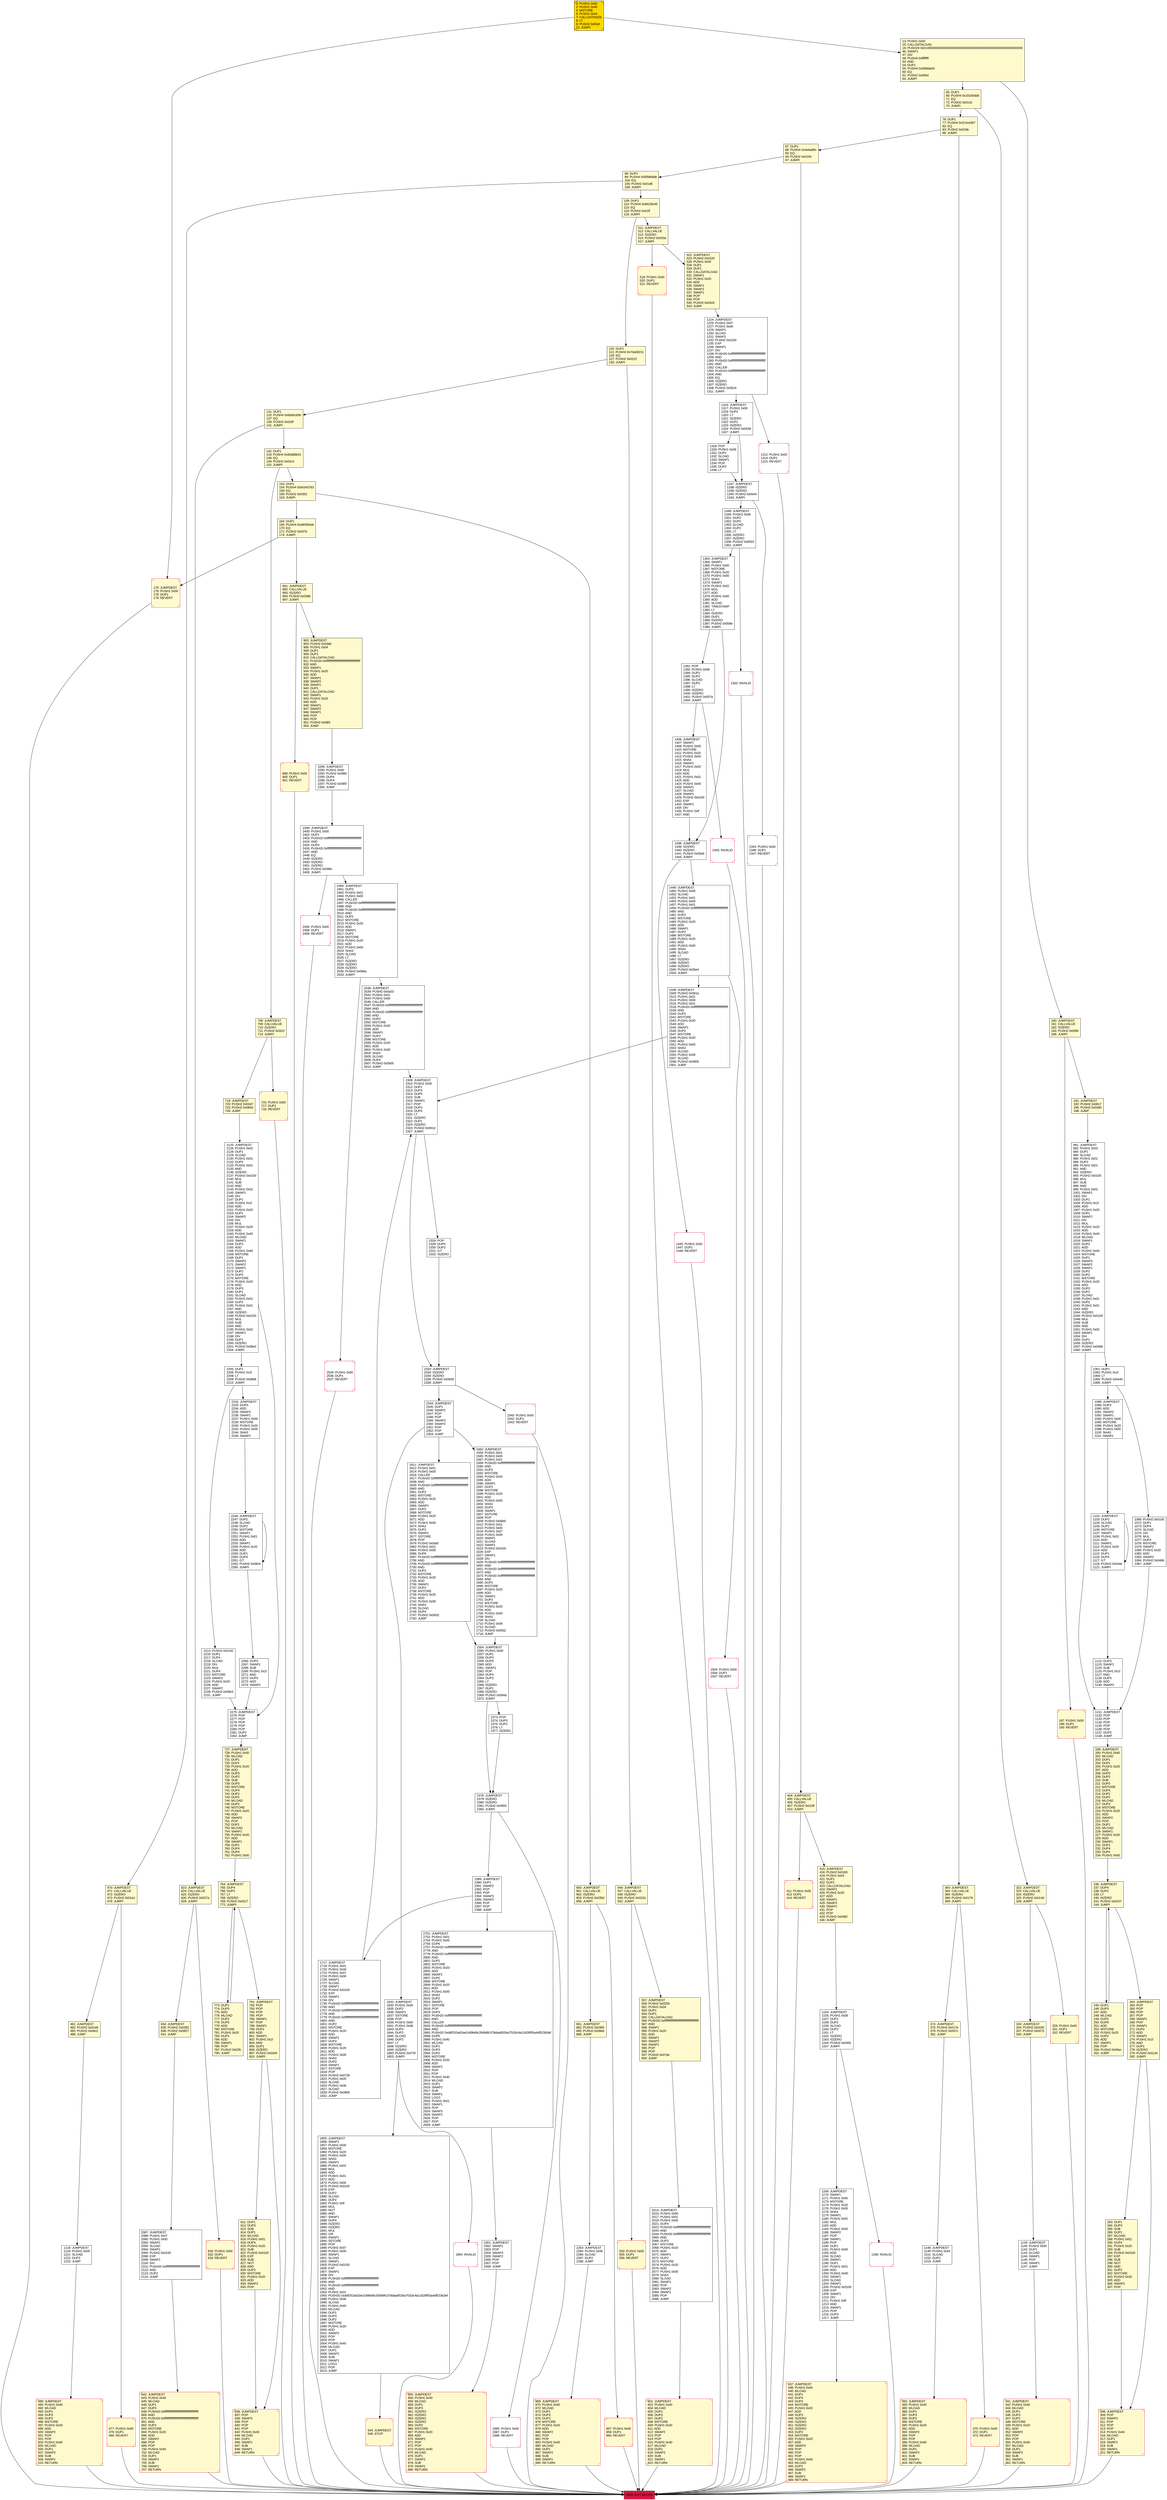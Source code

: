 digraph G {
bgcolor=transparent rankdir=UD;
node [shape=box style=filled color=black fillcolor=white fontname=arial fontcolor=black];
1445 [label="1445: PUSH1 0x00\l1447: DUP1\l1448: REVERT\l" shape=Msquare color=crimson ];
120 [label="120: DUP1\l121: PUSH4 0x70a08231\l126: EQ\l127: PUSH2 0x0222\l130: JUMPI\l" fillcolor=lemonchiffon ];
87 [label="87: DUP1\l88: PUSH4 0x4e6a6ffc\l93: EQ\l94: PUSH2 0x0194\l97: JUMPI\l" fillcolor=lemonchiffon ];
283 [label="283: DUP1\l284: DUP3\l285: SUB\l286: DUP1\l287: MLOAD\l288: PUSH1 0x01\l290: DUP4\l291: PUSH1 0x20\l293: SUB\l294: PUSH2 0x0100\l297: EXP\l298: SUB\l299: NOT\l300: AND\l301: DUP2\l302: MSTORE\l303: PUSH1 0x20\l305: ADD\l306: SWAP2\l307: POP\l" fillcolor=lemonchiffon ];
1169 [label="1169: JUMPDEST\l1170: SWAP1\l1171: PUSH1 0x00\l1173: MSTORE\l1174: PUSH1 0x20\l1176: PUSH1 0x00\l1178: SHA3\l1179: SWAP1\l1180: PUSH1 0x02\l1182: MUL\l1183: ADD\l1184: PUSH1 0x00\l1186: SWAP2\l1187: POP\l1188: SWAP1\l1189: POP\l1190: DUP1\l1191: PUSH1 0x00\l1193: ADD\l1194: SLOAD\l1195: SWAP1\l1196: DUP1\l1197: PUSH1 0x01\l1199: ADD\l1200: PUSH1 0x00\l1202: SWAP1\l1203: SLOAD\l1204: SWAP1\l1205: PUSH2 0x0100\l1208: EXP\l1209: SWAP1\l1210: DIV\l1211: PUSH1 0xff\l1213: AND\l1214: SWAP1\l1215: POP\l1216: DUP3\l1217: JUMP\l" ];
1391 [label="1391: POP\l1392: PUSH1 0x08\l1394: DUP2\l1395: DUP2\l1396: SLOAD\l1397: DUP2\l1398: LT\l1399: ISZERO\l1400: ISZERO\l1401: PUSH2 0x057e\l1404: JUMPI\l" ];
2751 [label="2751: JUMPDEST\l2752: PUSH1 0x01\l2754: PUSH1 0x00\l2756: DUP6\l2757: PUSH20 0xffffffffffffffffffffffffffffffffffffffff\l2778: AND\l2779: PUSH20 0xffffffffffffffffffffffffffffffffffffffff\l2800: AND\l2801: DUP2\l2802: MSTORE\l2803: PUSH1 0x20\l2805: ADD\l2806: SWAP1\l2807: DUP2\l2808: MSTORE\l2809: PUSH1 0x20\l2811: ADD\l2812: PUSH1 0x00\l2814: SHA3\l2815: DUP2\l2816: SWAP1\l2817: SSTORE\l2818: POP\l2819: DUP3\l2820: PUSH20 0xffffffffffffffffffffffffffffffffffffffff\l2841: AND\l2842: CALLER\l2843: PUSH20 0xffffffffffffffffffffffffffffffffffffffff\l2864: AND\l2865: PUSH32 0xddf252ad1be2c89b69c2b068fc378daa952ba7f163c4a11628f55a4df523b3ef\l2898: DUP5\l2899: PUSH1 0x40\l2901: MLOAD\l2902: DUP1\l2903: DUP3\l2904: DUP2\l2905: MSTORE\l2906: PUSH1 0x20\l2908: ADD\l2909: SWAP2\l2910: POP\l2911: POP\l2912: PUSH1 0x40\l2914: MLOAD\l2915: DUP1\l2916: SWAP2\l2917: SUB\l2918: SWAP1\l2919: LOG3\l2920: PUSH1 0x01\l2922: SWAP1\l2923: POP\l2924: SWAP3\l2925: SWAP2\l2926: POP\l2927: POP\l2928: JUMP\l" ];
2205 [label="2205: DUP1\l2206: PUSH1 0x1f\l2208: LT\l2209: PUSH2 0x08b8\l2212: JUMPI\l" ];
187 [label="187: PUSH1 0x00\l189: DUP1\l190: REVERT\l" fillcolor=lemonchiffon shape=Msquare color=crimson ];
333 [label="333: JUMPDEST\l334: PUSH2 0x0155\l337: PUSH2 0x0473\l340: JUMP\l" fillcolor=lemonchiffon ];
708 [label="708: JUMPDEST\l709: CALLVALUE\l710: ISZERO\l711: PUSH2 0x02cf\l714: JUMPI\l" fillcolor=lemonchiffon ];
811 [label="811: DUP1\l812: DUP3\l813: SUB\l814: DUP1\l815: MLOAD\l816: PUSH1 0x01\l818: DUP4\l819: PUSH1 0x20\l821: SUB\l822: PUSH2 0x0100\l825: EXP\l826: SUB\l827: NOT\l828: AND\l829: DUP2\l830: MSTORE\l831: PUSH1 0x20\l833: ADD\l834: SWAP2\l835: POP\l" fillcolor=lemonchiffon ];
898 [label="898: PUSH1 0x00\l900: DUP1\l901: REVERT\l" fillcolor=lemonchiffon shape=Msquare color=crimson ];
1406 [label="1406: JUMPDEST\l1407: SWAP1\l1408: PUSH1 0x00\l1410: MSTORE\l1411: PUSH1 0x20\l1413: PUSH1 0x00\l1415: SHA3\l1416: SWAP1\l1417: PUSH1 0x02\l1419: MUL\l1420: ADD\l1421: PUSH1 0x01\l1423: ADD\l1424: PUSH1 0x00\l1426: SWAP1\l1427: SLOAD\l1428: SWAP1\l1429: PUSH2 0x0100\l1432: EXP\l1433: SWAP1\l1434: DIV\l1435: PUSH1 0xff\l1437: AND\l" ];
153 [label="153: DUP1\l154: PUSH4 0x9c043783\l159: EQ\l160: PUSH2 0x0352\l163: JUMPI\l" fillcolor=lemonchiffon ];
719 [label="719: JUMPDEST\l720: PUSH2 0x02d7\l723: PUSH2 0x084d\l726: JUMP\l" fillcolor=lemonchiffon ];
511 [label="511: JUMPDEST\l512: CALLVALUE\l513: ISZERO\l514: PUSH2 0x020a\l517: JUMPI\l" fillcolor=lemonchiffon ];
2087 [label="2087: JUMPDEST\l2088: PUSH1 0x07\l2090: PUSH1 0x00\l2092: SWAP1\l2093: SLOAD\l2094: SWAP1\l2095: PUSH2 0x0100\l2098: EXP\l2099: SWAP1\l2100: DIV\l2101: PUSH20 0xffffffffffffffffffffffffffffffffffffffff\l2122: AND\l2123: DUP2\l2124: JUMP\l" ];
1363 [label="1363: JUMPDEST\l1364: SWAP1\l1365: PUSH1 0x00\l1367: MSTORE\l1368: PUSH1 0x20\l1370: PUSH1 0x00\l1372: SHA3\l1373: SWAP1\l1374: PUSH1 0x02\l1376: MUL\l1377: ADD\l1378: PUSH1 0x00\l1380: ADD\l1381: SLOAD\l1382: TIMESTAMP\l1383: LT\l1384: ISZERO\l1385: DUP1\l1386: ISZERO\l1387: PUSH2 0x059e\l1390: JUMPI\l" ];
623 [label="623: JUMPDEST\l624: CALLVALUE\l625: ISZERO\l626: PUSH2 0x027a\l629: JUMPI\l" fillcolor=lemonchiffon ];
1168 [label="1168: INVALID\l" shape=Msquare color=crimson ];
481 [label="481: JUMPDEST\l482: PUSH2 0x01e9\l485: PUSH2 0x04c2\l488: JUMP\l" fillcolor=lemonchiffon ];
65 [label="65: DUP1\l66: PUSH4 0x18160ddd\l71: EQ\l72: PUSH2 0x0142\l75: JUMPI\l" fillcolor=lemonchiffon ];
263 [label="263: JUMPDEST\l264: POP\l265: POP\l266: POP\l267: POP\l268: SWAP1\l269: POP\l270: SWAP1\l271: DUP2\l272: ADD\l273: SWAP1\l274: PUSH1 0x1f\l276: AND\l277: DUP1\l278: ISZERO\l279: PUSH2 0x0134\l282: JUMPI\l" fillcolor=lemonchiffon ];
437 [label="437: JUMPDEST\l438: PUSH1 0x40\l440: MLOAD\l441: DUP1\l442: DUP4\l443: DUP2\l444: MSTORE\l445: PUSH1 0x20\l447: ADD\l448: DUP3\l449: ISZERO\l450: ISZERO\l451: ISZERO\l452: ISZERO\l453: DUP2\l454: MSTORE\l455: PUSH1 0x20\l457: ADD\l458: SWAP3\l459: POP\l460: POP\l461: POP\l462: PUSH1 0x40\l464: MLOAD\l465: DUP1\l466: SWAP2\l467: SUB\l468: SWAP1\l469: RETURN\l" fillcolor=lemonchiffon shape=Msquare color=crimson ];
131 [label="131: DUP1\l132: PUSH4 0x8da5cb5b\l137: EQ\l138: PUSH2 0x026f\l141: JUMPI\l" fillcolor=lemonchiffon ];
470 [label="470: JUMPDEST\l471: CALLVALUE\l472: ISZERO\l473: PUSH2 0x01e1\l476: JUMPI\l" fillcolor=lemonchiffon ];
180 [label="180: JUMPDEST\l181: CALLVALUE\l182: ISZERO\l183: PUSH2 0x00bf\l186: JUMPI\l" fillcolor=lemonchiffon ];
1218 [label="1218: JUMPDEST\l1219: PUSH1 0x05\l1221: SLOAD\l1222: DUP2\l1223: JUMP\l" ];
164 [label="164: DUP1\l165: PUSH4 0xa9059cbb\l170: EQ\l171: PUSH2 0x037b\l174: JUMPI\l" fillcolor=lemonchiffon ];
2389 [label="2389: JUMPDEST\l2390: DUP1\l2391: SWAP2\l2392: POP\l2393: POP\l2394: SWAP3\l2395: SWAP2\l2396: POP\l2397: POP\l2398: JUMP\l" ];
2456 [label="2456: PUSH1 0x00\l2458: DUP1\l2459: REVERT\l" shape=Msquare color=crimson ];
411 [label="411: PUSH1 0x00\l413: DUP1\l414: REVERT\l" fillcolor=lemonchiffon shape=Msquare color=crimson ];
2014 [label="2014: JUMPDEST\l2015: PUSH1 0x00\l2017: PUSH1 0x01\l2019: PUSH1 0x00\l2021: DUP4\l2022: PUSH20 0xffffffffffffffffffffffffffffffffffffffff\l2043: AND\l2044: PUSH20 0xffffffffffffffffffffffffffffffffffffffff\l2065: AND\l2066: DUP2\l2067: MSTORE\l2068: PUSH1 0x20\l2070: ADD\l2071: SWAP1\l2072: DUP2\l2073: MSTORE\l2074: PUSH1 0x20\l2076: ADD\l2077: PUSH1 0x00\l2079: SHA3\l2080: SLOAD\l2081: SWAP1\l2082: POP\l2083: SWAP2\l2084: SWAP1\l2085: POP\l2086: JUMP\l" ];
0 [label="0: PUSH1 0x60\l2: PUSH1 0x40\l4: MSTORE\l5: PUSH1 0x04\l7: CALLDATASIZE\l8: LT\l9: PUSH2 0x00af\l12: JUMPI\l" fillcolor=lemonchiffon shape=Msquare fillcolor=gold ];
1504 [label="1504: PUSH1 0x00\l1506: DUP1\l1507: REVERT\l" shape=Msquare color=crimson ];
1316 [label="1316: JUMPDEST\l1317: PUSH1 0x00\l1319: DUP2\l1320: LT\l1321: ISZERO\l1322: DUP1\l1323: ISZERO\l1324: PUSH2 0x0539\l1327: JUMPI\l" ];
2344 [label="2344: JUMPDEST\l2345: DUP1\l2346: SWAP2\l2347: POP\l2348: POP\l2349: SWAP3\l2350: SWAP2\l2351: POP\l2352: POP\l2353: JUMP\l" ];
2333 [label="2333: JUMPDEST\l2334: ISZERO\l2335: ISZERO\l2336: PUSH2 0x0928\l2339: JUMPI\l" ];
2534 [label="2534: PUSH1 0x00\l2536: DUP1\l2537: REVERT\l" shape=Msquare color=crimson ];
902 [label="902: JUMPDEST\l903: PUSH2 0x03bb\l906: PUSH1 0x04\l908: DUP1\l909: DUP1\l910: CALLDATALOAD\l911: PUSH20 0xffffffffffffffffffffffffffffffffffffffff\l932: AND\l933: SWAP1\l934: PUSH1 0x20\l936: ADD\l937: SWAP1\l938: SWAP2\l939: SWAP1\l940: DUP1\l941: CALLDATALOAD\l942: SWAP1\l943: PUSH1 0x20\l945: ADD\l946: SWAP1\l947: SWAP2\l948: SWAP1\l949: POP\l950: POP\l951: PUSH2 0x08f1\l954: JUMP\l" fillcolor=lemonchiffon ];
891 [label="891: JUMPDEST\l892: CALLVALUE\l893: ISZERO\l894: PUSH2 0x0386\l897: JUMPI\l" fillcolor=lemonchiffon ];
1717 [label="1717: JUMPDEST\l1718: PUSH1 0x01\l1720: PUSH1 0x00\l1722: PUSH1 0x07\l1724: PUSH1 0x00\l1726: SWAP1\l1727: SLOAD\l1728: SWAP1\l1729: PUSH2 0x0100\l1732: EXP\l1733: SWAP1\l1734: DIV\l1735: PUSH20 0xffffffffffffffffffffffffffffffffffffffff\l1756: AND\l1757: PUSH20 0xffffffffffffffffffffffffffffffffffffffff\l1778: AND\l1779: PUSH20 0xffffffffffffffffffffffffffffffffffffffff\l1800: AND\l1801: DUP2\l1802: MSTORE\l1803: PUSH1 0x20\l1805: ADD\l1806: SWAP1\l1807: DUP2\l1808: MSTORE\l1809: PUSH1 0x20\l1811: ADD\l1812: PUSH1 0x00\l1814: SHA3\l1815: DUP2\l1816: SWAP1\l1817: SSTORE\l1818: POP\l1819: PUSH2 0x0728\l1822: PUSH1 0x05\l1824: SLOAD\l1825: PUSH1 0x06\l1827: SLOAD\l1828: PUSH2 0x0905\l1831: JUMP\l" ];
363 [label="363: JUMPDEST\l364: CALLVALUE\l365: ISZERO\l366: PUSH2 0x0176\l369: JUMPI\l" fillcolor=lemonchiffon ];
245 [label="245: DUP1\l246: DUP3\l247: ADD\l248: MLOAD\l249: DUP2\l250: DUP5\l251: ADD\l252: MSTORE\l253: PUSH1 0x20\l255: DUP2\l256: ADD\l257: SWAP1\l258: POP\l259: PUSH2 0x00ec\l262: JUMP\l" fillcolor=lemonchiffon ];
98 [label="98: DUP1\l99: PUSH4 0x5f5868db\l104: EQ\l105: PUSH2 0x01d6\l108: JUMPI\l" fillcolor=lemonchiffon ];
236 [label="236: JUMPDEST\l237: DUP4\l238: DUP2\l239: LT\l240: ISZERO\l241: PUSH2 0x0107\l244: JUMPI\l" fillcolor=lemonchiffon ];
1832 [label="1832: JUMPDEST\l1833: PUSH1 0x05\l1835: DUP2\l1836: SWAP1\l1837: SSTORE\l1838: POP\l1839: PUSH1 0x00\l1841: PUSH1 0x08\l1843: DUP3\l1844: DUP2\l1845: SLOAD\l1846: DUP2\l1847: LT\l1848: ISZERO\l1849: ISZERO\l1850: PUSH2 0x073f\l1853: JUMPI\l" ];
1139 [label="1139: JUMPDEST\l1140: PUSH1 0x00\l1142: DUP1\l1143: SLOAD\l1144: SWAP1\l1145: POP\l1146: SWAP1\l1147: JUMP\l" ];
489 [label="489: JUMPDEST\l490: PUSH1 0x40\l492: MLOAD\l493: DUP1\l494: DUP3\l495: DUP2\l496: MSTORE\l497: PUSH1 0x20\l499: ADD\l500: SWAP2\l501: POP\l502: POP\l503: PUSH1 0x40\l505: MLOAD\l506: DUP1\l507: SWAP2\l508: SUB\l509: SWAP1\l510: RETURN\l" fillcolor=lemonchiffon shape=Msquare color=crimson ];
1088 [label="1088: JUMPDEST\l1089: DUP3\l1090: ADD\l1091: SWAP2\l1092: SWAP1\l1093: PUSH1 0x00\l1095: MSTORE\l1096: PUSH1 0x20\l1098: PUSH1 0x00\l1100: SHA3\l1101: SWAP1\l" ];
1122 [label="1122: DUP3\l1123: SWAP1\l1124: SUB\l1125: PUSH1 0x1f\l1127: AND\l1128: DUP3\l1129: ADD\l1130: SWAP2\l" ];
1508 [label="1508: JUMPDEST\l1509: PUSH2 0x061a\l1512: PUSH1 0x01\l1514: PUSH1 0x00\l1516: PUSH1 0x01\l1518: PUSH20 0xffffffffffffffffffffffffffffffffffffffff\l1539: AND\l1540: DUP2\l1541: MSTORE\l1542: PUSH1 0x20\l1544: ADD\l1545: SWAP1\l1546: DUP2\l1547: MSTORE\l1548: PUSH1 0x20\l1550: ADD\l1551: PUSH1 0x00\l1553: SHA3\l1554: SLOAD\l1555: PUSH1 0x06\l1557: SLOAD\l1558: PUSH2 0x0905\l1561: JUMP\l" ];
191 [label="191: JUMPDEST\l192: PUSH2 0x00c7\l195: PUSH2 0x03d5\l198: JUMP\l" fillcolor=lemonchiffon ];
1131 [label="1131: JUMPDEST\l1132: POP\l1133: POP\l1134: POP\l1135: POP\l1136: POP\l1137: DUP2\l1138: JUMP\l" ];
2301 [label="2301: JUMPDEST\l2302: SWAP1\l2303: POP\l2304: SWAP3\l2305: SWAP2\l2306: POP\l2307: POP\l2308: JUMP\l" ];
109 [label="109: DUP1\l110: PUSH4 0x6623fc46\l115: EQ\l116: PUSH2 0x01ff\l119: JUMPI\l" fillcolor=lemonchiffon ];
727 [label="727: JUMPDEST\l728: PUSH1 0x40\l730: MLOAD\l731: DUP1\l732: DUP1\l733: PUSH1 0x20\l735: ADD\l736: DUP3\l737: DUP2\l738: SUB\l739: DUP3\l740: MSTORE\l741: DUP4\l742: DUP2\l743: DUP2\l744: MLOAD\l745: DUP2\l746: MSTORE\l747: PUSH1 0x20\l749: ADD\l750: SWAP2\l751: POP\l752: DUP1\l753: MLOAD\l754: SWAP1\l755: PUSH1 0x20\l757: ADD\l758: SWAP1\l759: DUP1\l760: DUP4\l761: DUP4\l762: PUSH1 0x00\l" fillcolor=lemonchiffon ];
1855 [label="1855: JUMPDEST\l1856: SWAP1\l1857: PUSH1 0x00\l1859: MSTORE\l1860: PUSH1 0x20\l1862: PUSH1 0x00\l1864: SHA3\l1865: SWAP1\l1866: PUSH1 0x02\l1868: MUL\l1869: ADD\l1870: PUSH1 0x01\l1872: ADD\l1873: PUSH1 0x00\l1875: PUSH2 0x0100\l1878: EXP\l1879: DUP2\l1880: SLOAD\l1881: DUP2\l1882: PUSH1 0xff\l1884: MUL\l1885: NOT\l1886: AND\l1887: SWAP1\l1888: DUP4\l1889: ISZERO\l1890: ISZERO\l1891: MUL\l1892: OR\l1893: SWAP1\l1894: SSTORE\l1895: POP\l1896: PUSH1 0x07\l1898: PUSH1 0x00\l1900: SWAP1\l1901: SLOAD\l1902: SWAP1\l1903: PUSH2 0x0100\l1906: EXP\l1907: SWAP1\l1908: DIV\l1909: PUSH20 0xffffffffffffffffffffffffffffffffffffffff\l1930: AND\l1931: PUSH20 0xffffffffffffffffffffffffffffffffffffffff\l1952: AND\l1953: PUSH1 0x01\l1955: PUSH32 0xddf252ad1be2c89b69c2b068fc378daa952ba7f163c4a11628f55a4df523b3ef\l1988: PUSH1 0x06\l1990: SLOAD\l1991: PUSH1 0x40\l1993: MLOAD\l1994: DUP1\l1995: DUP3\l1996: DUP2\l1997: MSTORE\l1998: PUSH1 0x20\l2000: ADD\l2001: SWAP2\l2002: POP\l2003: POP\l2004: PUSH1 0x40\l2006: MLOAD\l2007: DUP1\l2008: SWAP2\l2009: SUB\l2010: SWAP1\l2011: LOG3\l2012: POP\l2013: JUMP\l" ];
715 [label="715: PUSH1 0x00\l717: DUP1\l718: REVERT\l" fillcolor=lemonchiffon shape=Msquare color=crimson ];
2354 [label="2354: JUMPDEST\l2355: PUSH1 0x00\l2357: DUP1\l2358: DUP3\l2359: DUP5\l2360: ADD\l2361: SWAP1\l2362: POP\l2363: DUP4\l2364: DUP2\l2365: LT\l2366: ISZERO\l2367: DUP1\l2368: ISZERO\l2369: PUSH2 0x094a\l2372: JUMPI\l" ];
374 [label="374: JUMPDEST\l375: PUSH2 0x017e\l378: PUSH2 0x047c\l381: JUMP\l" fillcolor=lemonchiffon ];
2929 [label="2929: EXIT BLOCK\l" fillcolor=crimson ];
1154 [label="1154: JUMPDEST\l1155: PUSH1 0x08\l1157: DUP2\l1158: DUP2\l1159: SLOAD\l1160: DUP2\l1161: LT\l1162: ISZERO\l1163: ISZERO\l1164: PUSH2 0x0491\l1167: JUMPI\l" ];
2309 [label="2309: JUMPDEST\l2310: PUSH1 0x00\l2312: DUP1\l2313: DUP3\l2314: DUP5\l2315: SUB\l2316: SWAP1\l2317: POP\l2318: DUP3\l2319: DUP5\l2320: LT\l2321: ISZERO\l2322: DUP1\l2323: ISZERO\l2324: PUSH2 0x091d\l2327: JUMPI\l" ];
199 [label="199: JUMPDEST\l200: PUSH1 0x40\l202: MLOAD\l203: DUP1\l204: DUP1\l205: PUSH1 0x20\l207: ADD\l208: DUP3\l209: DUP2\l210: SUB\l211: DUP3\l212: MSTORE\l213: DUP4\l214: DUP2\l215: DUP2\l216: MLOAD\l217: DUP2\l218: MSTORE\l219: PUSH1 0x20\l221: ADD\l222: SWAP2\l223: POP\l224: DUP1\l225: MLOAD\l226: SWAP1\l227: PUSH1 0x20\l229: ADD\l230: SWAP1\l231: DUP1\l232: DUP4\l233: DUP4\l234: PUSH1 0x00\l" fillcolor=lemonchiffon ];
2283 [label="2283: JUMPDEST\l2284: PUSH1 0x06\l2286: SLOAD\l2287: DUP2\l2288: JUMP\l" ];
477 [label="477: PUSH1 0x00\l479: DUP1\l480: REVERT\l" fillcolor=lemonchiffon shape=Msquare color=crimson ];
1061 [label="1061: DUP1\l1062: PUSH1 0x1f\l1064: LT\l1065: PUSH2 0x0440\l1068: JUMPI\l" ];
1312 [label="1312: PUSH1 0x00\l1314: DUP1\l1315: REVERT\l" shape=Msquare color=crimson ];
1854 [label="1854: INVALID\l" shape=Msquare color=crimson ];
1328 [label="1328: POP\l1329: PUSH1 0x08\l1331: DUP1\l1332: SLOAD\l1333: SWAP1\l1334: POP\l1335: DUP2\l1336: LT\l" ];
2340 [label="2340: PUSH1 0x00\l2342: DUP1\l2343: REVERT\l" shape=Msquare color=crimson ];
1438 [label="1438: JUMPDEST\l1439: ISZERO\l1440: ISZERO\l1441: PUSH2 0x05a9\l1444: JUMPI\l" ];
2611 [label="2611: JUMPDEST\l2612: PUSH1 0x01\l2614: PUSH1 0x00\l2616: CALLER\l2617: PUSH20 0xffffffffffffffffffffffffffffffffffffffff\l2638: AND\l2639: PUSH20 0xffffffffffffffffffffffffffffffffffffffff\l2660: AND\l2661: DUP2\l2662: MSTORE\l2663: PUSH1 0x20\l2665: ADD\l2666: SWAP1\l2667: DUP2\l2668: MSTORE\l2669: PUSH1 0x20\l2671: ADD\l2672: PUSH1 0x00\l2674: SHA3\l2675: DUP2\l2676: SWAP1\l2677: SSTORE\l2678: POP\l2679: PUSH2 0x0abf\l2682: PUSH1 0x01\l2684: PUSH1 0x00\l2686: DUP6\l2687: PUSH20 0xffffffffffffffffffffffffffffffffffffffff\l2708: AND\l2709: PUSH20 0xffffffffffffffffffffffffffffffffffffffff\l2730: AND\l2731: DUP2\l2732: MSTORE\l2733: PUSH1 0x20\l2735: ADD\l2736: SWAP1\l2737: DUP2\l2738: MSTORE\l2739: PUSH1 0x20\l2741: ADD\l2742: PUSH1 0x00\l2744: SHA3\l2745: SLOAD\l2746: DUP4\l2747: PUSH2 0x0932\l2750: JUMP\l" ];
955 [label="955: JUMPDEST\l956: PUSH1 0x40\l958: MLOAD\l959: DUP1\l960: DUP3\l961: ISZERO\l962: ISZERO\l963: ISZERO\l964: ISZERO\l965: DUP2\l966: MSTORE\l967: PUSH1 0x20\l969: ADD\l970: SWAP2\l971: POP\l972: POP\l973: PUSH1 0x40\l975: MLOAD\l976: DUP1\l977: SWAP2\l978: SUB\l979: SWAP1\l980: RETURN\l" fillcolor=lemonchiffon shape=Msquare color=crimson ];
553 [label="553: PUSH1 0x00\l555: DUP1\l556: REVERT\l" fillcolor=lemonchiffon shape=Msquare color=crimson ];
2328 [label="2328: POP\l2329: DUP4\l2330: DUP2\l2331: GT\l2332: ISZERO\l" ];
634 [label="634: JUMPDEST\l635: PUSH2 0x0282\l638: PUSH2 0x0827\l641: JUMP\l" fillcolor=lemonchiffon ];
2213 [label="2213: PUSH2 0x0100\l2216: DUP1\l2217: DUP4\l2218: SLOAD\l2219: DIV\l2220: MUL\l2221: DUP4\l2222: MSTORE\l2223: SWAP2\l2224: PUSH1 0x20\l2226: ADD\l2227: SWAP2\l2228: PUSH2 0x08e3\l2231: JUMP\l" ];
850 [label="850: JUMPDEST\l851: CALLVALUE\l852: ISZERO\l853: PUSH2 0x035d\l856: JUMPI\l" fillcolor=lemonchiffon ];
981 [label="981: JUMPDEST\l982: PUSH1 0x03\l984: DUP1\l985: SLOAD\l986: PUSH1 0x01\l988: DUP2\l989: PUSH1 0x01\l991: AND\l992: ISZERO\l993: PUSH2 0x0100\l996: MUL\l997: SUB\l998: AND\l999: PUSH1 0x02\l1001: SWAP1\l1002: DIV\l1003: DUP1\l1004: PUSH1 0x1f\l1006: ADD\l1007: PUSH1 0x20\l1009: DUP1\l1010: SWAP2\l1011: DIV\l1012: MUL\l1013: PUSH1 0x20\l1015: ADD\l1016: PUSH1 0x40\l1018: MLOAD\l1019: SWAP1\l1020: DUP2\l1021: ADD\l1022: PUSH1 0x40\l1024: MSTORE\l1025: DUP1\l1026: SWAP3\l1027: SWAP2\l1028: SWAP1\l1029: DUP2\l1030: DUP2\l1031: MSTORE\l1032: PUSH1 0x20\l1034: ADD\l1035: DUP3\l1036: DUP1\l1037: SLOAD\l1038: PUSH1 0x01\l1040: DUP2\l1041: PUSH1 0x01\l1043: AND\l1044: ISZERO\l1045: PUSH2 0x0100\l1048: MUL\l1049: SUB\l1050: AND\l1051: PUSH1 0x02\l1053: SWAP1\l1054: DIV\l1055: DUP1\l1056: ISZERO\l1057: PUSH2 0x046b\l1060: JUMPI\l" ];
1449 [label="1449: JUMPDEST\l1450: PUSH1 0x06\l1452: SLOAD\l1453: PUSH1 0x01\l1455: PUSH1 0x00\l1457: PUSH1 0x01\l1459: PUSH20 0xffffffffffffffffffffffffffffffffffffffff\l1480: AND\l1481: DUP2\l1482: MSTORE\l1483: PUSH1 0x20\l1485: ADD\l1486: SWAP1\l1487: DUP2\l1488: MSTORE\l1489: PUSH1 0x20\l1491: ADD\l1492: PUSH1 0x00\l1494: SHA3\l1495: SLOAD\l1496: LT\l1497: ISZERO\l1498: ISZERO\l1499: ISZERO\l1500: PUSH2 0x05e4\l1503: JUMPI\l" ];
2538 [label="2538: JUMPDEST\l2539: PUSH2 0x0a33\l2542: PUSH1 0x01\l2544: PUSH1 0x00\l2546: CALLER\l2547: PUSH20 0xffffffffffffffffffffffffffffffffffffffff\l2568: AND\l2569: PUSH20 0xffffffffffffffffffffffffffffffffffffffff\l2590: AND\l2591: DUP2\l2592: MSTORE\l2593: PUSH1 0x20\l2595: ADD\l2596: SWAP1\l2597: DUP2\l2598: MSTORE\l2599: PUSH1 0x20\l2601: ADD\l2602: PUSH1 0x00\l2604: SHA3\l2605: SLOAD\l2606: DUP4\l2607: PUSH2 0x0905\l2610: JUMP\l" ];
773 [label="773: DUP1\l774: DUP3\l775: ADD\l776: MLOAD\l777: DUP2\l778: DUP5\l779: ADD\l780: MSTORE\l781: PUSH1 0x20\l783: DUP2\l784: ADD\l785: SWAP1\l786: POP\l787: PUSH2 0x02fc\l790: JUMP\l" fillcolor=lemonchiffon ];
2232 [label="2232: JUMPDEST\l2233: DUP3\l2234: ADD\l2235: SWAP2\l2236: SWAP1\l2237: PUSH1 0x00\l2239: MSTORE\l2240: PUSH1 0x20\l2242: PUSH1 0x00\l2244: SHA3\l2245: SWAP1\l" ];
791 [label="791: JUMPDEST\l792: POP\l793: POP\l794: POP\l795: POP\l796: SWAP1\l797: POP\l798: SWAP1\l799: DUP2\l800: ADD\l801: SWAP1\l802: PUSH1 0x1f\l804: AND\l805: DUP1\l806: ISZERO\l807: PUSH2 0x0344\l810: JUMPI\l" fillcolor=lemonchiffon ];
518 [label="518: PUSH1 0x00\l520: DUP1\l521: REVERT\l" fillcolor=lemonchiffon shape=Msquare color=crimson ];
1102 [label="1102: JUMPDEST\l1103: DUP2\l1104: SLOAD\l1105: DUP2\l1106: MSTORE\l1107: SWAP1\l1108: PUSH1 0x01\l1110: ADD\l1111: SWAP1\l1112: PUSH1 0x20\l1114: ADD\l1115: DUP1\l1116: DUP4\l1117: GT\l1118: PUSH2 0x044e\l1121: JUMPI\l" ];
175 [label="175: JUMPDEST\l176: PUSH1 0x00\l178: DUP1\l179: REVERT\l" fillcolor=lemonchiffon shape=Msquare color=crimson ];
308 [label="308: JUMPDEST\l309: POP\l310: SWAP3\l311: POP\l312: POP\l313: POP\l314: PUSH1 0x40\l316: MLOAD\l317: DUP1\l318: SWAP2\l319: SUB\l320: SWAP1\l321: RETURN\l" fillcolor=lemonchiffon shape=Msquare color=crimson ];
1337 [label="1337: JUMPDEST\l1338: ISZERO\l1339: ISZERO\l1340: PUSH2 0x0544\l1343: JUMPI\l" ];
1069 [label="1069: PUSH2 0x0100\l1072: DUP1\l1073: DUP4\l1074: SLOAD\l1075: DIV\l1076: MUL\l1077: DUP4\l1078: MSTORE\l1079: SWAP2\l1080: PUSH1 0x20\l1082: ADD\l1083: SWAP2\l1084: PUSH2 0x046b\l1087: JUMP\l" ];
2399 [label="2399: JUMPDEST\l2400: PUSH1 0x00\l2402: DUP1\l2403: PUSH20 0xffffffffffffffffffffffffffffffffffffffff\l2424: AND\l2425: DUP4\l2426: PUSH20 0xffffffffffffffffffffffffffffffffffffffff\l2447: AND\l2448: EQ\l2449: ISZERO\l2450: ISZERO\l2451: ISZERO\l2452: PUSH2 0x099c\l2455: JUMPI\l" ];
1148 [label="1148: JUMPDEST\l1149: PUSH1 0x04\l1151: SLOAD\l1152: DUP2\l1153: JUMP\l" ];
544 [label="544: JUMPDEST\l545: STOP\l" fillcolor=lemonchiffon shape=Msquare color=crimson ];
557 [label="557: JUMPDEST\l558: PUSH2 0x0259\l561: PUSH1 0x04\l563: DUP1\l564: DUP1\l565: CALLDATALOAD\l566: PUSH20 0xffffffffffffffffffffffffffffffffffffffff\l587: AND\l588: SWAP1\l589: PUSH1 0x20\l591: ADD\l592: SWAP1\l593: SWAP2\l594: SWAP1\l595: POP\l596: POP\l597: PUSH2 0x07de\l600: JUMP\l" fillcolor=lemonchiffon ];
76 [label="76: DUP1\l77: PUSH4 0x313ce567\l82: EQ\l83: PUSH2 0x016b\l86: JUMPI\l" fillcolor=lemonchiffon ];
1405 [label="1405: INVALID\l" shape=Msquare color=crimson ];
404 [label="404: JUMPDEST\l405: CALLVALUE\l406: ISZERO\l407: PUSH2 0x019f\l410: JUMPI\l" fillcolor=lemonchiffon ];
861 [label="861: JUMPDEST\l862: PUSH2 0x0365\l865: PUSH2 0x08eb\l868: JUMP\l" fillcolor=lemonchiffon ];
2289 [label="2289: JUMPDEST\l2290: PUSH1 0x00\l2292: PUSH2 0x08fd\l2295: DUP4\l2296: DUP4\l2297: PUSH2 0x095f\l2300: JUMP\l" ];
322 [label="322: JUMPDEST\l323: CALLVALUE\l324: ISZERO\l325: PUSH2 0x014d\l328: JUMPI\l" fillcolor=lemonchiffon ];
415 [label="415: JUMPDEST\l416: PUSH2 0x01b5\l419: PUSH1 0x04\l421: DUP1\l422: DUP1\l423: CALLDATALOAD\l424: SWAP1\l425: PUSH1 0x20\l427: ADD\l428: SWAP1\l429: SWAP2\l430: SWAP1\l431: POP\l432: POP\l433: PUSH2 0x0482\l436: JUMP\l" fillcolor=lemonchiffon ];
1224 [label="1224: JUMPDEST\l1225: PUSH1 0x07\l1227: PUSH1 0x00\l1229: SWAP1\l1230: SLOAD\l1231: SWAP1\l1232: PUSH2 0x0100\l1235: EXP\l1236: SWAP1\l1237: DIV\l1238: PUSH20 0xffffffffffffffffffffffffffffffffffffffff\l1259: AND\l1260: PUSH20 0xffffffffffffffffffffffffffffffffffffffff\l1281: AND\l1282: CALLER\l1283: PUSH20 0xffffffffffffffffffffffffffffffffffffffff\l1304: AND\l1305: EQ\l1306: ISZERO\l1307: ISZERO\l1308: PUSH2 0x0524\l1311: JUMPI\l" ];
382 [label="382: JUMPDEST\l383: PUSH1 0x40\l385: MLOAD\l386: DUP1\l387: DUP3\l388: DUP2\l389: MSTORE\l390: PUSH1 0x20\l392: ADD\l393: SWAP2\l394: POP\l395: POP\l396: PUSH1 0x40\l398: MLOAD\l399: DUP1\l400: SWAP2\l401: SUB\l402: SWAP1\l403: RETURN\l" fillcolor=lemonchiffon shape=Msquare color=crimson ];
2378 [label="2378: JUMPDEST\l2379: ISZERO\l2380: ISZERO\l2381: PUSH2 0x0955\l2384: JUMPI\l" ];
2373 [label="2373: POP\l2374: DUP3\l2375: DUP2\l2376: LT\l2377: ISZERO\l" ];
642 [label="642: JUMPDEST\l643: PUSH1 0x40\l645: MLOAD\l646: DUP1\l647: DUP3\l648: PUSH20 0xffffffffffffffffffffffffffffffffffffffff\l669: AND\l670: PUSH20 0xffffffffffffffffffffffffffffffffffffffff\l691: AND\l692: DUP2\l693: MSTORE\l694: PUSH1 0x20\l696: ADD\l697: SWAP2\l698: POP\l699: POP\l700: PUSH1 0x40\l702: MLOAD\l703: DUP1\l704: SWAP2\l705: SUB\l706: SWAP1\l707: RETURN\l" fillcolor=lemonchiffon shape=Msquare color=crimson ];
1348 [label="1348: JUMPDEST\l1349: PUSH1 0x08\l1351: DUP2\l1352: DUP2\l1353: SLOAD\l1354: DUP2\l1355: LT\l1356: ISZERO\l1357: ISZERO\l1358: PUSH2 0x0553\l1361: JUMPI\l" ];
370 [label="370: PUSH1 0x00\l372: DUP1\l373: REVERT\l" fillcolor=lemonchiffon shape=Msquare color=crimson ];
2275 [label="2275: JUMPDEST\l2276: POP\l2277: POP\l2278: POP\l2279: POP\l2280: POP\l2281: DUP2\l2282: JUMP\l" ];
869 [label="869: JUMPDEST\l870: PUSH1 0x40\l872: MLOAD\l873: DUP1\l874: DUP3\l875: DUP2\l876: MSTORE\l877: PUSH1 0x20\l879: ADD\l880: SWAP2\l881: POP\l882: POP\l883: PUSH1 0x40\l885: MLOAD\l886: DUP1\l887: SWAP2\l888: SUB\l889: SWAP1\l890: RETURN\l" fillcolor=lemonchiffon shape=Msquare color=crimson ];
630 [label="630: PUSH1 0x00\l632: DUP1\l633: REVERT\l" fillcolor=lemonchiffon shape=Msquare color=crimson ];
764 [label="764: JUMPDEST\l765: DUP4\l766: DUP2\l767: LT\l768: ISZERO\l769: PUSH2 0x0317\l772: JUMPI\l" fillcolor=lemonchiffon ];
836 [label="836: JUMPDEST\l837: POP\l838: SWAP3\l839: POP\l840: POP\l841: POP\l842: PUSH1 0x40\l844: MLOAD\l845: DUP1\l846: SWAP2\l847: SUB\l848: SWAP1\l849: RETURN\l" fillcolor=lemonchiffon shape=Msquare color=crimson ];
13 [label="13: PUSH1 0x00\l15: CALLDATALOAD\l16: PUSH29 0x0100000000000000000000000000000000000000000000000000000000\l46: SWAP1\l47: DIV\l48: PUSH4 0xffffffff\l53: AND\l54: DUP1\l55: PUSH4 0x06fdde03\l60: EQ\l61: PUSH2 0x00b4\l64: JUMPI\l" fillcolor=lemonchiffon ];
1344 [label="1344: PUSH1 0x00\l1346: DUP1\l1347: REVERT\l" shape=Msquare color=crimson ];
2266 [label="2266: DUP3\l2267: SWAP1\l2268: SUB\l2269: PUSH1 0x1f\l2271: AND\l2272: DUP3\l2273: ADD\l2274: SWAP2\l" ];
2460 [label="2460: JUMPDEST\l2461: DUP2\l2462: PUSH1 0x01\l2464: PUSH1 0x00\l2466: CALLER\l2467: PUSH20 0xffffffffffffffffffffffffffffffffffffffff\l2488: AND\l2489: PUSH20 0xffffffffffffffffffffffffffffffffffffffff\l2510: AND\l2511: DUP2\l2512: MSTORE\l2513: PUSH1 0x20\l2515: ADD\l2516: SWAP1\l2517: DUP2\l2518: MSTORE\l2519: PUSH1 0x20\l2521: ADD\l2522: PUSH1 0x00\l2524: SHA3\l2525: SLOAD\l2526: LT\l2527: ISZERO\l2528: ISZERO\l2529: ISZERO\l2530: PUSH2 0x09ea\l2533: JUMPI\l" ];
341 [label="341: JUMPDEST\l342: PUSH1 0x40\l344: MLOAD\l345: DUP1\l346: DUP3\l347: DUP2\l348: MSTORE\l349: PUSH1 0x20\l351: ADD\l352: SWAP2\l353: POP\l354: POP\l355: PUSH1 0x40\l357: MLOAD\l358: DUP1\l359: SWAP2\l360: SUB\l361: SWAP1\l362: RETURN\l" fillcolor=lemonchiffon shape=Msquare color=crimson ];
522 [label="522: JUMPDEST\l523: PUSH2 0x0220\l526: PUSH1 0x04\l528: DUP1\l529: DUP1\l530: CALLDATALOAD\l531: SWAP1\l532: PUSH1 0x20\l534: ADD\l535: SWAP1\l536: SWAP2\l537: SWAP1\l538: POP\l539: POP\l540: PUSH2 0x04c8\l543: JUMP\l" fillcolor=lemonchiffon ];
329 [label="329: PUSH1 0x00\l331: DUP1\l332: REVERT\l" fillcolor=lemonchiffon shape=Msquare color=crimson ];
601 [label="601: JUMPDEST\l602: PUSH1 0x40\l604: MLOAD\l605: DUP1\l606: DUP3\l607: DUP2\l608: MSTORE\l609: PUSH1 0x20\l611: ADD\l612: SWAP2\l613: POP\l614: POP\l615: PUSH1 0x40\l617: MLOAD\l618: DUP1\l619: SWAP2\l620: SUB\l621: SWAP1\l622: RETURN\l" fillcolor=lemonchiffon shape=Msquare color=crimson ];
1362 [label="1362: INVALID\l" shape=Msquare color=crimson ];
2385 [label="2385: PUSH1 0x00\l2387: DUP1\l2388: REVERT\l" shape=Msquare color=crimson ];
2125 [label="2125: JUMPDEST\l2126: PUSH1 0x02\l2128: DUP1\l2129: SLOAD\l2130: PUSH1 0x01\l2132: DUP2\l2133: PUSH1 0x01\l2135: AND\l2136: ISZERO\l2137: PUSH2 0x0100\l2140: MUL\l2141: SUB\l2142: AND\l2143: PUSH1 0x02\l2145: SWAP1\l2146: DIV\l2147: DUP1\l2148: PUSH1 0x1f\l2150: ADD\l2151: PUSH1 0x20\l2153: DUP1\l2154: SWAP2\l2155: DIV\l2156: MUL\l2157: PUSH1 0x20\l2159: ADD\l2160: PUSH1 0x40\l2162: MLOAD\l2163: SWAP1\l2164: DUP2\l2165: ADD\l2166: PUSH1 0x40\l2168: MSTORE\l2169: DUP1\l2170: SWAP3\l2171: SWAP2\l2172: SWAP1\l2173: DUP2\l2174: DUP2\l2175: MSTORE\l2176: PUSH1 0x20\l2178: ADD\l2179: DUP3\l2180: DUP1\l2181: SLOAD\l2182: PUSH1 0x01\l2184: DUP2\l2185: PUSH1 0x01\l2187: AND\l2188: ISZERO\l2189: PUSH2 0x0100\l2192: MUL\l2193: SUB\l2194: AND\l2195: PUSH1 0x02\l2197: SWAP1\l2198: DIV\l2199: DUP1\l2200: ISZERO\l2201: PUSH2 0x08e3\l2204: JUMPI\l" ];
1562 [label="1562: JUMPDEST\l1563: PUSH1 0x01\l1565: PUSH1 0x00\l1567: PUSH1 0x01\l1569: PUSH20 0xffffffffffffffffffffffffffffffffffffffff\l1590: AND\l1591: DUP2\l1592: MSTORE\l1593: PUSH1 0x20\l1595: ADD\l1596: SWAP1\l1597: DUP2\l1598: MSTORE\l1599: PUSH1 0x20\l1601: ADD\l1602: PUSH1 0x00\l1604: SHA3\l1605: DUP2\l1606: SWAP1\l1607: SSTORE\l1608: POP\l1609: PUSH2 0x06b5\l1612: PUSH1 0x01\l1614: PUSH1 0x00\l1616: PUSH1 0x07\l1618: PUSH1 0x00\l1620: SWAP1\l1621: SLOAD\l1622: SWAP1\l1623: PUSH2 0x0100\l1626: EXP\l1627: SWAP1\l1628: DIV\l1629: PUSH20 0xffffffffffffffffffffffffffffffffffffffff\l1650: AND\l1651: PUSH20 0xffffffffffffffffffffffffffffffffffffffff\l1672: AND\l1673: PUSH20 0xffffffffffffffffffffffffffffffffffffffff\l1694: AND\l1695: DUP2\l1696: MSTORE\l1697: PUSH1 0x20\l1699: ADD\l1700: SWAP1\l1701: DUP2\l1702: MSTORE\l1703: PUSH1 0x20\l1705: ADD\l1706: PUSH1 0x00\l1708: SHA3\l1709: SLOAD\l1710: PUSH1 0x06\l1712: SLOAD\l1713: PUSH2 0x0932\l1716: JUMP\l" ];
546 [label="546: JUMPDEST\l547: CALLVALUE\l548: ISZERO\l549: PUSH2 0x022d\l552: JUMPI\l" fillcolor=lemonchiffon ];
142 [label="142: DUP1\l143: PUSH4 0x95d89b41\l148: EQ\l149: PUSH2 0x02c4\l152: JUMPI\l" fillcolor=lemonchiffon ];
857 [label="857: PUSH1 0x00\l859: DUP1\l860: REVERT\l" fillcolor=lemonchiffon shape=Msquare color=crimson ];
2246 [label="2246: JUMPDEST\l2247: DUP2\l2248: SLOAD\l2249: DUP2\l2250: MSTORE\l2251: SWAP1\l2252: PUSH1 0x01\l2254: ADD\l2255: SWAP1\l2256: PUSH1 0x20\l2258: ADD\l2259: DUP1\l2260: DUP4\l2261: GT\l2262: PUSH2 0x08c6\l2265: JUMPI\l" ];
1102 -> 1102;
2246 -> 2246;
2373 -> 2378;
2333 -> 2344;
891 -> 902;
470 -> 481;
236 -> 245;
245 -> 236;
481 -> 1218;
1122 -> 1131;
404 -> 415;
477 -> 2929;
2344 -> 1832;
153 -> 164;
131 -> 623;
715 -> 2929;
1438 -> 1449;
2246 -> 2266;
322 -> 329;
363 -> 374;
263 -> 283;
199 -> 236;
1169 -> 437;
1061 -> 1088;
2125 -> 2275;
1328 -> 1337;
522 -> 1224;
1131 -> 199;
2389 -> 2751;
489 -> 2929;
180 -> 187;
1508 -> 2309;
98 -> 109;
1504 -> 2929;
1391 -> 1406;
120 -> 131;
2309 -> 2333;
2534 -> 2929;
708 -> 719;
2266 -> 2275;
1717 -> 2309;
1363 -> 1391;
1832 -> 1855;
2378 -> 2385;
1348 -> 1362;
333 -> 1139;
437 -> 2929;
546 -> 557;
2456 -> 2929;
470 -> 477;
411 -> 2929;
1337 -> 1344;
1224 -> 1312;
109 -> 511;
2751 -> 2301;
850 -> 861;
898 -> 2929;
2399 -> 2460;
87 -> 98;
1154 -> 1168;
1168 -> 2929;
2213 -> 2275;
2232 -> 2246;
98 -> 470;
109 -> 120;
1154 -> 1169;
236 -> 263;
180 -> 191;
187 -> 2929;
850 -> 857;
1218 -> 489;
891 -> 898;
164 -> 891;
2289 -> 2399;
2389 -> 1717;
1445 -> 2929;
708 -> 715;
791 -> 836;
2460 -> 2538;
764 -> 773;
773 -> 764;
546 -> 553;
764 -> 791;
1148 -> 382;
1337 -> 1348;
2385 -> 2929;
1438 -> 1445;
791 -> 811;
557 -> 2014;
2399 -> 2456;
857 -> 2929;
65 -> 76;
511 -> 518;
902 -> 2289;
1224 -> 1316;
1344 -> 2929;
164 -> 175;
2205 -> 2213;
341 -> 2929;
329 -> 2929;
601 -> 2929;
1362 -> 2929;
263 -> 308;
363 -> 370;
1562 -> 2354;
634 -> 2087;
642 -> 2929;
0 -> 13;
370 -> 2929;
2460 -> 2534;
2354 -> 2373;
1406 -> 1438;
623 -> 634;
630 -> 2929;
2354 -> 2378;
869 -> 2929;
2283 -> 869;
836 -> 2929;
1363 -> 1438;
2344 -> 1562;
2275 -> 727;
76 -> 87;
1405 -> 2929;
415 -> 1154;
2205 -> 2232;
153 -> 850;
283 -> 308;
382 -> 2929;
1139 -> 341;
727 -> 764;
861 -> 2283;
1449 -> 1508;
131 -> 142;
2333 -> 2340;
2344 -> 2611;
191 -> 981;
544 -> 2929;
981 -> 1131;
1316 -> 1328;
87 -> 404;
2328 -> 2333;
511 -> 522;
1061 -> 1069;
13 -> 65;
1391 -> 1405;
322 -> 333;
1832 -> 1854;
2014 -> 601;
518 -> 2929;
13 -> 180;
719 -> 2125;
2301 -> 955;
175 -> 2929;
1449 -> 1504;
374 -> 1148;
308 -> 2929;
1855 -> 544;
142 -> 153;
981 -> 1061;
2538 -> 2309;
0 -> 175;
142 -> 708;
2125 -> 2205;
1069 -> 1131;
2611 -> 2354;
1316 -> 1337;
120 -> 546;
1312 -> 2929;
1854 -> 2929;
1088 -> 1102;
1102 -> 1122;
76 -> 363;
2340 -> 2929;
2378 -> 2389;
955 -> 2929;
65 -> 322;
553 -> 2929;
1348 -> 1363;
623 -> 630;
2087 -> 642;
811 -> 836;
2309 -> 2328;
404 -> 411;
}